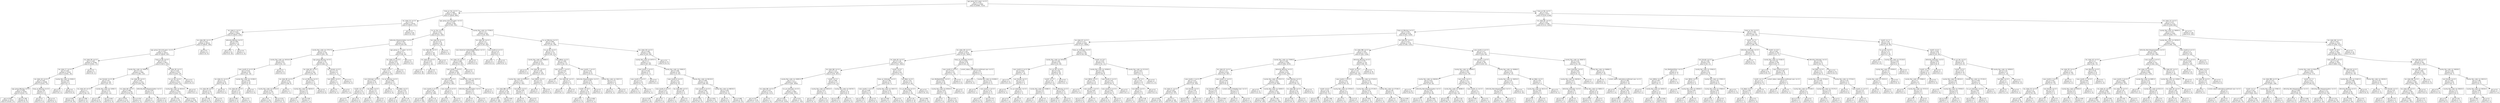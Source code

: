 digraph Tree {
node [shape=box, fontname="helvetica"] ;
edge [fontname="helvetica"] ;
0 [label="age_group_65+ years <= 0.5\ngini = 0.376\nsamples = 27999\nvalue = [20985, 7014]"] ;
1 [label="hosp_yn_Yes <= 0.5\ngini = 0.086\nsamples = 19292\nvalue = [18426, 866]"] ;
0 -> 1 [labeldistance=2.5, labelangle=45, headlabel="True"] ;
2 [label="res_state_CA <= 0.5\ngini = 0.03\nsamples = 18310\nvalue = [18035, 275]"] ;
1 -> 2 ;
3 [label="res_state_IL <= 0.5\ngini = 0.024\nsamples = 18261\nvalue = [18035, 226]"] ;
2 -> 3 ;
4 [label="res_state_MO <= 0.5\ngini = 0.021\nsamples = 18230\nvalue = [18034, 196]"] ;
3 -> 4 ;
5 [label="age_group_50 to 64 years <= 0.5\ngini = 0.02\nsamples = 18221\nvalue = [18034, 187]"] ;
4 -> 5 ;
6 [label="res_state_PR <= 0.5\ngini = 0.005\nsamples = 14398\nvalue = [14361, 37]"] ;
5 -> 6 ;
7 [label="res_state_CT <= 0.5\ngini = 0.005\nsamples = 14397\nvalue = [14361, 36]"] ;
6 -> 7 ;
8 [label="res_state_GA <= 0.5\ngini = 0.005\nsamples = 14388\nvalue = [14355, 33]"] ;
7 -> 8 ;
9 [label="age_group_Missing <= 0.5\ngini = 0.004\nsamples = 14383\nvalue = [14352, 31]"] ;
8 -> 9 ;
10 [label="gini = 0.004\nsamples = 14347\nvalue = [14320, 27]"] ;
9 -> 10 ;
11 [label="gini = 0.198\nsamples = 36\nvalue = [32, 4]"] ;
9 -> 11 ;
12 [label="hosp_yn_Missing <= 0.5\ngini = 0.48\nsamples = 5\nvalue = [3, 2]"] ;
8 -> 12 ;
13 [label="gini = 0.0\nsamples = 3\nvalue = [3, 0]"] ;
12 -> 13 ;
14 [label="gini = 0.0\nsamples = 2\nvalue = [0, 2]"] ;
12 -> 14 ;
15 [label="county_fips_code <= 4500.0\ngini = 0.444\nsamples = 9\nvalue = [6, 3]"] ;
7 -> 15 ;
16 [label="gini = 0.0\nsamples = 3\nvalue = [0, 3]"] ;
15 -> 16 ;
17 [label="gini = 0.0\nsamples = 6\nvalue = [6, 0]"] ;
15 -> 17 ;
18 [label="gini = 0.0\nsamples = 1\nvalue = [0, 1]"] ;
6 -> 18 ;
19 [label="hosp_yn_No <= 0.5\ngini = 0.075\nsamples = 3823\nvalue = [3673, 150]"] ;
5 -> 19 ;
20 [label="county_fips_code <= 14097.0\ngini = 0.143\nsamples = 1496\nvalue = [1380, 116]"] ;
19 -> 20 ;
21 [label="sex_Female <= 0.5\ngini = 0.44\nsamples = 144\nvalue = [97, 47]"] ;
20 -> 21 ;
22 [label="res_state_AZ <= 0.5\ngini = 0.5\nsamples = 71\nvalue = [36, 35]"] ;
21 -> 22 ;
23 [label="gini = 0.491\nsamples = 60\nvalue = [34, 26]"] ;
22 -> 23 ;
24 [label="gini = 0.298\nsamples = 11\nvalue = [2, 9]"] ;
22 -> 24 ;
25 [label="county_fips_code <= 12092.5\ngini = 0.275\nsamples = 73\nvalue = [61, 12]"] ;
21 -> 25 ;
26 [label="gini = 0.21\nsamples = 67\nvalue = [59, 8]"] ;
25 -> 26 ;
27 [label="gini = 0.444\nsamples = 6\nvalue = [2, 4]"] ;
25 -> 27 ;
28 [label="res_state_MI <= 0.5\ngini = 0.097\nsamples = 1352\nvalue = [1283, 69]"] ;
20 -> 28 ;
29 [label="res_state_NV <= 0.5\ngini = 0.086\nsamples = 1339\nvalue = [1279, 60]"] ;
28 -> 29 ;
30 [label="gini = 0.079\nsamples = 1333\nvalue = [1278, 55]"] ;
29 -> 30 ;
31 [label="gini = 0.278\nsamples = 6\nvalue = [1, 5]"] ;
29 -> 31 ;
32 [label="ethnicity_Non-Hispanic/Latino <= 0.5\ngini = 0.426\nsamples = 13\nvalue = [4, 9]"] ;
28 -> 32 ;
33 [label="gini = 0.0\nsamples = 1\nvalue = [1, 0]"] ;
32 -> 33 ;
34 [label="gini = 0.375\nsamples = 12\nvalue = [3, 9]"] ;
32 -> 34 ;
35 [label="res_state_PR <= 0.5\ngini = 0.029\nsamples = 2327\nvalue = [2293, 34]"] ;
19 -> 35 ;
36 [label="icu_yn_Yes <= 0.5\ngini = 0.027\nsamples = 2325\nvalue = [2293, 32]"] ;
35 -> 36 ;
37 [label="county_fips_code <= 4014.0\ngini = 0.026\nsamples = 2324\nvalue = [2293, 31]"] ;
36 -> 37 ;
38 [label="gini = 0.101\nsamples = 224\nvalue = [212, 12]"] ;
37 -> 38 ;
39 [label="gini = 0.018\nsamples = 2100\nvalue = [2081, 19]"] ;
37 -> 39 ;
40 [label="gini = 0.0\nsamples = 1\nvalue = [0, 1]"] ;
36 -> 40 ;
41 [label="gini = 0.0\nsamples = 2\nvalue = [0, 2]"] ;
35 -> 41 ;
42 [label="gini = 0.0\nsamples = 9\nvalue = [0, 9]"] ;
4 -> 42 ;
43 [label="ethnicity_Missing <= 0.5\ngini = 0.062\nsamples = 31\nvalue = [1, 30]"] ;
3 -> 43 ;
44 [label="gini = 0.0\nsamples = 30\nvalue = [0, 30]"] ;
43 -> 44 ;
45 [label="gini = 0.0\nsamples = 1\nvalue = [1, 0]"] ;
43 -> 45 ;
46 [label="gini = 0.0\nsamples = 49\nvalue = [0, 49]"] ;
2 -> 46 ;
47 [label="age_group_50 to 64 years <= 0.5\ngini = 0.479\nsamples = 982\nvalue = [391, 591]"] ;
1 -> 47 ;
48 [label="icu_yn_Yes <= 0.5\ngini = 0.421\nsamples = 332\nvalue = [232, 100]"] ;
47 -> 48 ;
49 [label="ethnicity_Hispanic/Latino <= 0.5\ngini = 0.341\nsamples = 293\nvalue = [229, 64]"] ;
48 -> 49 ;
50 [label="county_fips_code <= 17517.0\ngini = 0.253\nsamples = 236\nvalue = [201, 35]"] ;
49 -> 50 ;
51 [label="county_fips_code <= 16516.0\ngini = 0.455\nsamples = 63\nvalue = [41, 22]"] ;
50 -> 51 ;
52 [label="case_month_8 <= 0.5\ngini = 0.424\nsamples = 59\nvalue = [41, 18]"] ;
51 -> 52 ;
53 [label="res_state_AL <= 0.5\ngini = 0.32\nsamples = 45\nvalue = [36, 9]"] ;
52 -> 53 ;
54 [label="res_state_PR <= 0.5\ngini = 0.273\nsamples = 43\nvalue = [36, 7]"] ;
53 -> 54 ;
55 [label="gini = 0.245\nsamples = 42\nvalue = [36, 6]"] ;
54 -> 55 ;
56 [label="gini = 0.0\nsamples = 1\nvalue = [0, 1]"] ;
54 -> 56 ;
57 [label="gini = 0.0\nsamples = 2\nvalue = [0, 2]"] ;
53 -> 57 ;
58 [label="county_fips_code <= 12108.0\ngini = 0.459\nsamples = 14\nvalue = [5, 9]"] ;
52 -> 58 ;
59 [label="res_state_KS <= 0.5\ngini = 0.375\nsamples = 12\nvalue = [3, 9]"] ;
58 -> 59 ;
60 [label="gini = 0.298\nsamples = 11\nvalue = [2, 9]"] ;
59 -> 60 ;
61 [label="gini = 0.0\nsamples = 1\nvalue = [1, 0]"] ;
59 -> 61 ;
62 [label="gini = 0.0\nsamples = 2\nvalue = [2, 0]"] ;
58 -> 62 ;
63 [label="gini = 0.0\nsamples = 4\nvalue = [0, 4]"] ;
51 -> 63 ;
64 [label="age_group_Missing <= 0.5\ngini = 0.139\nsamples = 173\nvalue = [160, 13]"] ;
50 -> 64 ;
65 [label="res_state_NY <= 0.5\ngini = 0.111\nsamples = 169\nvalue = [159, 10]"] ;
64 -> 65 ;
66 [label="res_state_MI <= 0.5\ngini = 0.051\nsamples = 152\nvalue = [148, 4]"] ;
65 -> 66 ;
67 [label="county_fips_code <= 47152.0\ngini = 0.039\nsamples = 150\nvalue = [147, 3]"] ;
66 -> 67 ;
68 [label="gini = 0.0\nsamples = 126\nvalue = [126, 0]"] ;
67 -> 68 ;
69 [label="gini = 0.219\nsamples = 24\nvalue = [21, 3]"] ;
67 -> 69 ;
70 [label="gini = 0.5\nsamples = 2\nvalue = [1, 1]"] ;
66 -> 70 ;
71 [label="icu_yn_Missing <= 0.5\ngini = 0.457\nsamples = 17\nvalue = [11, 6]"] ;
65 -> 71 ;
72 [label="county_fips_code <= 36034.0\ngini = 0.375\nsamples = 8\nvalue = [2, 6]"] ;
71 -> 72 ;
73 [label="gini = 0.0\nsamples = 1\nvalue = [1, 0]"] ;
72 -> 73 ;
74 [label="gini = 0.245\nsamples = 7\nvalue = [1, 6]"] ;
72 -> 74 ;
75 [label="gini = 0.0\nsamples = 9\nvalue = [9, 0]"] ;
71 -> 75 ;
76 [label="sex_Female <= 0.5\ngini = 0.375\nsamples = 4\nvalue = [1, 3]"] ;
64 -> 76 ;
77 [label="race_White <= 0.5\ngini = 0.5\nsamples = 2\nvalue = [1, 1]"] ;
76 -> 77 ;
78 [label="gini = 0.0\nsamples = 1\nvalue = [0, 1]"] ;
77 -> 78 ;
79 [label="gini = 0.0\nsamples = 1\nvalue = [1, 0]"] ;
77 -> 79 ;
80 [label="gini = 0.0\nsamples = 2\nvalue = [0, 2]"] ;
76 -> 80 ;
81 [label="age_group_0 - 17 years <= 0.5\ngini = 0.5\nsamples = 57\nvalue = [28, 29]"] ;
49 -> 81 ;
82 [label="res_state_CA <= 0.5\ngini = 0.493\nsamples = 52\nvalue = [23, 29]"] ;
81 -> 82 ;
83 [label="month <= 6.5\ngini = 0.5\nsamples = 47\nvalue = [23, 24]"] ;
82 -> 83 ;
84 [label="race_Unknown <= 0.5\ngini = 0.455\nsamples = 20\nvalue = [13, 7]"] ;
83 -> 84 ;
85 [label="month <= 3.5\ngini = 0.32\nsamples = 15\nvalue = [12, 3]"] ;
84 -> 85 ;
86 [label="gini = 0.5\nsamples = 6\nvalue = [3, 3]"] ;
85 -> 86 ;
87 [label="gini = 0.0\nsamples = 9\nvalue = [9, 0]"] ;
85 -> 87 ;
88 [label="sex_Male <= 0.5\ngini = 0.32\nsamples = 5\nvalue = [1, 4]"] ;
84 -> 88 ;
89 [label="gini = 0.5\nsamples = 2\nvalue = [1, 1]"] ;
88 -> 89 ;
90 [label="gini = 0.0\nsamples = 3\nvalue = [0, 3]"] ;
88 -> 90 ;
91 [label="icu_yn_Missing <= 0.5\ngini = 0.466\nsamples = 27\nvalue = [10, 17]"] ;
83 -> 91 ;
92 [label="gini = 0.0\nsamples = 2\nvalue = [2, 0]"] ;
91 -> 92 ;
93 [label="sex_Male <= 0.5\ngini = 0.435\nsamples = 25\nvalue = [8, 17]"] ;
91 -> 93 ;
94 [label="gini = 0.5\nsamples = 12\nvalue = [6, 6]"] ;
93 -> 94 ;
95 [label="gini = 0.26\nsamples = 13\nvalue = [2, 11]"] ;
93 -> 95 ;
96 [label="gini = 0.0\nsamples = 5\nvalue = [0, 5]"] ;
82 -> 96 ;
97 [label="gini = 0.0\nsamples = 5\nvalue = [5, 0]"] ;
81 -> 97 ;
98 [label="res_state_IN <= 0.5\ngini = 0.142\nsamples = 39\nvalue = [3, 36]"] ;
48 -> 98 ;
99 [label="res_state_ME <= 0.5\ngini = 0.1\nsamples = 38\nvalue = [2, 36]"] ;
98 -> 99 ;
100 [label="res_state_KS <= 0.5\ngini = 0.053\nsamples = 37\nvalue = [1, 36]"] ;
99 -> 100 ;
101 [label="gini = 0.0\nsamples = 36\nvalue = [0, 36]"] ;
100 -> 101 ;
102 [label="gini = 0.0\nsamples = 1\nvalue = [1, 0]"] ;
100 -> 102 ;
103 [label="gini = 0.0\nsamples = 1\nvalue = [1, 0]"] ;
99 -> 103 ;
104 [label="gini = 0.0\nsamples = 1\nvalue = [1, 0]"] ;
98 -> 104 ;
105 [label="county_fips_code <= 17540.0\ngini = 0.37\nsamples = 650\nvalue = [159, 491]"] ;
47 -> 105 ;
106 [label="res_state_AR <= 0.5\ngini = 0.12\nsamples = 312\nvalue = [20, 292]"] ;
105 -> 106 ;
107 [label="race_American Indian/Alaska Native <= 0.5\ngini = 0.099\nsamples = 307\nvalue = [16, 291]"] ;
106 -> 107 ;
108 [label="res_state_CO <= 0.5\ngini = 0.088\nsamples = 305\nvalue = [14, 291]"] ;
107 -> 108 ;
109 [label="case_month_3 <= 0.5\ngini = 0.082\nsamples = 304\nvalue = [13, 291]"] ;
108 -> 109 ;
110 [label="res_state_ID <= 0.5\ngini = 0.065\nsamples = 295\nvalue = [10, 285]"] ;
109 -> 110 ;
111 [label="case_month_6 <= 0.5\ngini = 0.06\nsamples = 293\nvalue = [9, 284]"] ;
110 -> 111 ;
112 [label="gini = 0.048\nsamples = 283\nvalue = [7, 276]"] ;
111 -> 112 ;
113 [label="gini = 0.32\nsamples = 10\nvalue = [2, 8]"] ;
111 -> 113 ;
114 [label="case_month_9 <= 0.5\ngini = 0.5\nsamples = 2\nvalue = [1, 1]"] ;
110 -> 114 ;
115 [label="gini = 0.0\nsamples = 1\nvalue = [0, 1]"] ;
114 -> 115 ;
116 [label="gini = 0.0\nsamples = 1\nvalue = [1, 0]"] ;
114 -> 116 ;
117 [label="county_fips_code <= 14571.0\ngini = 0.444\nsamples = 9\nvalue = [3, 6]"] ;
109 -> 117 ;
118 [label="ethnicity_Hispanic/Latino <= 0.5\ngini = 0.375\nsamples = 4\nvalue = [3, 1]"] ;
117 -> 118 ;
119 [label="gini = 0.0\nsamples = 3\nvalue = [3, 0]"] ;
118 -> 119 ;
120 [label="gini = 0.0\nsamples = 1\nvalue = [0, 1]"] ;
118 -> 120 ;
121 [label="gini = 0.0\nsamples = 5\nvalue = [0, 5]"] ;
117 -> 121 ;
122 [label="gini = 0.0\nsamples = 1\nvalue = [1, 0]"] ;
108 -> 122 ;
123 [label="gini = 0.0\nsamples = 2\nvalue = [2, 0]"] ;
107 -> 123 ;
124 [label="case_month_8 <= 0.5\ngini = 0.32\nsamples = 5\nvalue = [4, 1]"] ;
106 -> 124 ;
125 [label="gini = 0.0\nsamples = 4\nvalue = [4, 0]"] ;
124 -> 125 ;
126 [label="gini = 0.0\nsamples = 1\nvalue = [0, 1]"] ;
124 -> 126 ;
127 [label="icu_yn_Missing <= 0.5\ngini = 0.484\nsamples = 338\nvalue = [139, 199]"] ;
105 -> 127 ;
128 [label="icu_yn_No <= 0.5\ngini = 0.373\nsamples = 153\nvalue = [38, 115]"] ;
127 -> 128 ;
129 [label="county_fips_code <= 20660.0\ngini = 0.253\nsamples = 121\nvalue = [18, 103]"] ;
128 -> 129 ;
130 [label="gini = 0.0\nsamples = 5\nvalue = [5, 0]"] ;
129 -> 130 ;
131 [label="res_state_NC <= 0.5\ngini = 0.199\nsamples = 116\nvalue = [13, 103]"] ;
129 -> 131 ;
132 [label="county_fips_code <= 47024.0\ngini = 0.163\nsamples = 112\nvalue = [10, 102]"] ;
131 -> 132 ;
133 [label="res_state_MN <= 0.5\ngini = 0.136\nsamples = 109\nvalue = [8, 101]"] ;
132 -> 133 ;
134 [label="gini = 0.107\nsamples = 106\nvalue = [6, 100]"] ;
133 -> 134 ;
135 [label="gini = 0.444\nsamples = 3\nvalue = [2, 1]"] ;
133 -> 135 ;
136 [label="race_Black <= 0.5\ngini = 0.444\nsamples = 3\nvalue = [2, 1]"] ;
132 -> 136 ;
137 [label="gini = 0.0\nsamples = 2\nvalue = [2, 0]"] ;
136 -> 137 ;
138 [label="gini = 0.0\nsamples = 1\nvalue = [0, 1]"] ;
136 -> 138 ;
139 [label="race_White <= 0.5\ngini = 0.375\nsamples = 4\nvalue = [3, 1]"] ;
131 -> 139 ;
140 [label="gini = 0.0\nsamples = 1\nvalue = [0, 1]"] ;
139 -> 140 ;
141 [label="gini = 0.0\nsamples = 3\nvalue = [3, 0]"] ;
139 -> 141 ;
142 [label="race_White <= 0.5\ngini = 0.469\nsamples = 32\nvalue = [20, 12]"] ;
128 -> 142 ;
143 [label="case_month_1 <= 0.5\ngini = 0.245\nsamples = 7\nvalue = [1, 6]"] ;
142 -> 143 ;
144 [label="gini = 0.0\nsamples = 5\nvalue = [0, 5]"] ;
143 -> 144 ;
145 [label="res_state_NC <= 0.5\ngini = 0.5\nsamples = 2\nvalue = [1, 1]"] ;
143 -> 145 ;
146 [label="gini = 0.0\nsamples = 1\nvalue = [0, 1]"] ;
145 -> 146 ;
147 [label="gini = 0.0\nsamples = 1\nvalue = [1, 0]"] ;
145 -> 147 ;
148 [label="case_month_7 <= 0.5\ngini = 0.365\nsamples = 25\nvalue = [19, 6]"] ;
142 -> 148 ;
149 [label="ethnicity_Hispanic/Latino <= 0.5\ngini = 0.245\nsamples = 21\nvalue = [18, 3]"] ;
148 -> 149 ;
150 [label="month <= 10.5\ngini = 0.18\nsamples = 20\nvalue = [18, 2]"] ;
149 -> 150 ;
151 [label="gini = 0.0\nsamples = 13\nvalue = [13, 0]"] ;
150 -> 151 ;
152 [label="gini = 0.408\nsamples = 7\nvalue = [5, 2]"] ;
150 -> 152 ;
153 [label="gini = 0.0\nsamples = 1\nvalue = [0, 1]"] ;
149 -> 153 ;
154 [label="county_fips_code <= 32017.0\ngini = 0.375\nsamples = 4\nvalue = [1, 3]"] ;
148 -> 154 ;
155 [label="gini = 0.0\nsamples = 3\nvalue = [0, 3]"] ;
154 -> 155 ;
156 [label="gini = 0.0\nsamples = 1\nvalue = [1, 0]"] ;
154 -> 156 ;
157 [label="res_state_OH <= 0.5\ngini = 0.496\nsamples = 185\nvalue = [101, 84]"] ;
127 -> 157 ;
158 [label="county_fips_code <= 24757.5\ngini = 0.5\nsamples = 171\nvalue = [87, 84]"] ;
157 -> 158 ;
159 [label="case_month_3 <= 0.5\ngini = 0.208\nsamples = 17\nvalue = [15, 2]"] ;
158 -> 159 ;
160 [label="case_month_4 <= 0.5\ngini = 0.117\nsamples = 16\nvalue = [15, 1]"] ;
159 -> 160 ;
161 [label="gini = 0.0\nsamples = 15\nvalue = [15, 0]"] ;
160 -> 161 ;
162 [label="gini = 0.0\nsamples = 1\nvalue = [0, 1]"] ;
160 -> 162 ;
163 [label="gini = 0.0\nsamples = 1\nvalue = [0, 1]"] ;
159 -> 163 ;
164 [label="county_fips_code <= 33002.0\ngini = 0.498\nsamples = 154\nvalue = [72, 82]"] ;
158 -> 164 ;
165 [label="case_month_8 <= 0.5\ngini = 0.337\nsamples = 28\nvalue = [6, 22]"] ;
164 -> 165 ;
166 [label="case_month_9 <= 0.5\ngini = 0.227\nsamples = 23\nvalue = [3, 20]"] ;
165 -> 166 ;
167 [label="gini = 0.165\nsamples = 22\nvalue = [2, 20]"] ;
166 -> 167 ;
168 [label="gini = 0.0\nsamples = 1\nvalue = [1, 0]"] ;
166 -> 168 ;
169 [label="res_state_MO <= 0.5\ngini = 0.48\nsamples = 5\nvalue = [3, 2]"] ;
165 -> 169 ;
170 [label="gini = 0.0\nsamples = 3\nvalue = [3, 0]"] ;
169 -> 170 ;
171 [label="gini = 0.0\nsamples = 2\nvalue = [0, 2]"] ;
169 -> 171 ;
172 [label="county_fips_code <= 46124.0\ngini = 0.499\nsamples = 126\nvalue = [66, 60]"] ;
164 -> 172 ;
173 [label="case_month_4 <= 0.5\ngini = 0.465\nsamples = 79\nvalue = [50, 29]"] ;
172 -> 173 ;
174 [label="gini = 0.401\nsamples = 54\nvalue = [39, 15]"] ;
173 -> 174 ;
175 [label="gini = 0.493\nsamples = 25\nvalue = [11, 14]"] ;
173 -> 175 ;
176 [label="county_fips_code <= 48034.0\ngini = 0.449\nsamples = 47\nvalue = [16, 31]"] ;
172 -> 176 ;
177 [label="gini = 0.0\nsamples = 9\nvalue = [0, 9]"] ;
176 -> 177 ;
178 [label="gini = 0.488\nsamples = 38\nvalue = [16, 22]"] ;
176 -> 178 ;
179 [label="gini = 0.0\nsamples = 14\nvalue = [14, 0]"] ;
157 -> 179 ;
180 [label="hosp_yn_No <= 0.5\ngini = 0.415\nsamples = 8707\nvalue = [2559, 6148]"] ;
0 -> 180 [labeldistance=2.5, labelangle=-45, headlabel="False"] ;
181 [label="res_state_NC <= 0.5\ngini = 0.291\nsamples = 6396\nvalue = [1131, 5265]"] ;
180 -> 181 ;
182 [label="hosp_yn_Missing <= 0.5\ngini = 0.256\nsamples = 6124\nvalue = [925, 5199]"] ;
181 -> 182 ;
183 [label="res_state_KY <= 0.5\ngini = 0.157\nsamples = 4385\nvalue = [377, 4008]"] ;
182 -> 183 ;
184 [label="res_state_OR <= 0.5\ngini = 0.144\nsamples = 4279\nvalue = [335, 3944]"] ;
183 -> 184 ;
185 [label="res_state_KS <= 0.5\ngini = 0.136\nsamples = 4233\nvalue = [311, 3922]"] ;
184 -> 185 ;
186 [label="res_state_MD <= 0.5\ngini = 0.125\nsamples = 4149\nvalue = [278, 3871]"] ;
185 -> 186 ;
187 [label="county_fips_code <= 10005.0\ngini = 0.12\nsamples = 4122\nvalue = [264, 3858]"] ;
186 -> 187 ;
188 [label="res_state_ME <= 0.5\ngini = 0.031\nsamples = 1135\nvalue = [18, 1117]"] ;
187 -> 188 ;
189 [label="gini = 0.03\nsamples = 1134\nvalue = [17, 1117]"] ;
188 -> 189 ;
190 [label="gini = 0.0\nsamples = 1\nvalue = [1, 0]"] ;
188 -> 190 ;
191 [label="icu_yn_Unknown <= 0.5\ngini = 0.151\nsamples = 2987\nvalue = [246, 2741]"] ;
187 -> 191 ;
192 [label="gini = 0.185\nsamples = 2274\nvalue = [235, 2039]"] ;
191 -> 192 ;
193 [label="gini = 0.03\nsamples = 713\nvalue = [11, 702]"] ;
191 -> 193 ;
194 [label="month <= 5.5\ngini = 0.499\nsamples = 27\nvalue = [14, 13]"] ;
186 -> 194 ;
195 [label="county_fips_code <= 24032.0\ngini = 0.457\nsamples = 17\nvalue = [6, 11]"] ;
194 -> 195 ;
196 [label="gini = 0.49\nsamples = 7\nvalue = [4, 3]"] ;
195 -> 196 ;
197 [label="gini = 0.32\nsamples = 10\nvalue = [2, 8]"] ;
195 -> 197 ;
198 [label="county_fips_code <= 24276.5\ngini = 0.32\nsamples = 10\nvalue = [8, 2]"] ;
194 -> 198 ;
199 [label="gini = 0.444\nsamples = 6\nvalue = [4, 2]"] ;
198 -> 199 ;
200 [label="gini = 0.0\nsamples = 4\nvalue = [4, 0]"] ;
198 -> 200 ;
201 [label="month <= 8.5\ngini = 0.477\nsamples = 84\nvalue = [33, 51]"] ;
185 -> 201 ;
202 [label="hosp_yn_Unknown <= 0.5\ngini = 0.384\nsamples = 27\nvalue = [20, 7]"] ;
201 -> 202 ;
203 [label="case_month_7 <= 0.5\ngini = 0.496\nsamples = 11\nvalue = [6, 5]"] ;
202 -> 203 ;
204 [label="gini = 0.444\nsamples = 9\nvalue = [6, 3]"] ;
203 -> 204 ;
205 [label="gini = 0.0\nsamples = 2\nvalue = [0, 2]"] ;
203 -> 205 ;
206 [label="county_fips_code <= 10017.0\ngini = 0.219\nsamples = 16\nvalue = [14, 2]"] ;
202 -> 206 ;
207 [label="gini = 0.444\nsamples = 6\nvalue = [4, 2]"] ;
206 -> 207 ;
208 [label="gini = 0.0\nsamples = 10\nvalue = [10, 0]"] ;
206 -> 208 ;
209 [label="sex_Male <= 0.5\ngini = 0.352\nsamples = 57\nvalue = [13, 44]"] ;
201 -> 209 ;
210 [label="icu_yn_Missing <= 0.5\ngini = 0.482\nsamples = 32\nvalue = [13, 19]"] ;
209 -> 210 ;
211 [label="gini = 0.18\nsamples = 10\nvalue = [1, 9]"] ;
210 -> 211 ;
212 [label="gini = 0.496\nsamples = 22\nvalue = [12, 10]"] ;
210 -> 212 ;
213 [label="gini = 0.0\nsamples = 25\nvalue = [0, 25]"] ;
209 -> 213 ;
214 [label="hosp_yn_Unknown <= 0.5\ngini = 0.499\nsamples = 46\nvalue = [24, 22]"] ;
184 -> 214 ;
215 [label="case_month_6 <= 0.5\ngini = 0.471\nsamples = 29\nvalue = [11, 18]"] ;
214 -> 215 ;
216 [label="race_Multiple/Other <= 0.5\ngini = 0.426\nsamples = 26\nvalue = [8, 18]"] ;
215 -> 216 ;
217 [label="county_fips_code <= 20502.0\ngini = 0.403\nsamples = 25\nvalue = [7, 18]"] ;
216 -> 217 ;
218 [label="gini = 0.0\nsamples = 1\nvalue = [1, 0]"] ;
217 -> 218 ;
219 [label="gini = 0.375\nsamples = 24\nvalue = [6, 18]"] ;
217 -> 219 ;
220 [label="gini = 0.0\nsamples = 1\nvalue = [1, 0]"] ;
216 -> 220 ;
221 [label="gini = 0.0\nsamples = 3\nvalue = [3, 0]"] ;
215 -> 221 ;
222 [label="current_status_Laboratory-confirmed case <= 0.5\ngini = 0.36\nsamples = 17\nvalue = [13, 4]"] ;
214 -> 222 ;
223 [label="gini = 0.0\nsamples = 2\nvalue = [0, 2]"] ;
222 -> 223 ;
224 [label="county_fips_code <= 41008.0\ngini = 0.231\nsamples = 15\nvalue = [13, 2]"] ;
222 -> 224 ;
225 [label="gini = 0.0\nsamples = 1\nvalue = [0, 1]"] ;
224 -> 225 ;
226 [label="case_month_1 <= 0.5\ngini = 0.133\nsamples = 14\nvalue = [13, 1]"] ;
224 -> 226 ;
227 [label="gini = 0.0\nsamples = 10\nvalue = [10, 0]"] ;
226 -> 227 ;
228 [label="gini = 0.375\nsamples = 4\nvalue = [3, 1]"] ;
226 -> 228 ;
229 [label="hosp_yn_Unknown <= 0.5\ngini = 0.478\nsamples = 106\nvalue = [42, 64]"] ;
183 -> 229 ;
230 [label="county_fips_code <= 10510.0\ngini = 0.282\nsamples = 59\nvalue = [10, 49]"] ;
229 -> 230 ;
231 [label="case_month_8 <= 0.5\ngini = 0.062\nsamples = 31\nvalue = [1, 30]"] ;
230 -> 231 ;
232 [label="gini = 0.0\nsamples = 27\nvalue = [0, 27]"] ;
231 -> 232 ;
233 [label="sex_Female <= 0.5\ngini = 0.375\nsamples = 4\nvalue = [1, 3]"] ;
231 -> 233 ;
234 [label="gini = 0.0\nsamples = 2\nvalue = [0, 2]"] ;
233 -> 234 ;
235 [label="icu_yn_Unknown <= 0.5\ngini = 0.5\nsamples = 2\nvalue = [1, 1]"] ;
233 -> 235 ;
236 [label="gini = 0.0\nsamples = 1\nvalue = [1, 0]"] ;
235 -> 236 ;
237 [label="gini = 0.0\nsamples = 1\nvalue = [0, 1]"] ;
235 -> 237 ;
238 [label="icu_yn_Yes <= 0.5\ngini = 0.436\nsamples = 28\nvalue = [9, 19]"] ;
230 -> 238 ;
239 [label="month <= 2.5\ngini = 0.49\nsamples = 21\nvalue = [9, 12]"] ;
238 -> 239 ;
240 [label="county_fips_code <= 21080.0\ngini = 0.375\nsamples = 4\nvalue = [3, 1]"] ;
239 -> 240 ;
241 [label="gini = 0.0\nsamples = 1\nvalue = [0, 1]"] ;
240 -> 241 ;
242 [label="gini = 0.0\nsamples = 3\nvalue = [3, 0]"] ;
240 -> 242 ;
243 [label="icu_yn_Missing <= 0.5\ngini = 0.457\nsamples = 17\nvalue = [6, 11]"] ;
239 -> 243 ;
244 [label="gini = 0.497\nsamples = 13\nvalue = [6, 7]"] ;
243 -> 244 ;
245 [label="gini = 0.0\nsamples = 4\nvalue = [0, 4]"] ;
243 -> 245 ;
246 [label="gini = 0.0\nsamples = 7\nvalue = [0, 7]"] ;
238 -> 246 ;
247 [label="month <= 10.5\ngini = 0.435\nsamples = 47\nvalue = [32, 15]"] ;
229 -> 247 ;
248 [label="county_fips_code <= 10509.0\ngini = 0.346\nsamples = 36\nvalue = [28, 8]"] ;
247 -> 248 ;
249 [label="race_White <= 0.5\ngini = 0.49\nsamples = 14\nvalue = [8, 6]"] ;
248 -> 249 ;
250 [label="gini = 0.0\nsamples = 5\nvalue = [5, 0]"] ;
249 -> 250 ;
251 [label="case_month_7 <= 0.5\ngini = 0.444\nsamples = 9\nvalue = [3, 6]"] ;
249 -> 251 ;
252 [label="gini = 0.375\nsamples = 8\nvalue = [2, 6]"] ;
251 -> 252 ;
253 [label="gini = 0.0\nsamples = 1\nvalue = [1, 0]"] ;
251 -> 253 ;
254 [label="case_month_4 <= 0.5\ngini = 0.165\nsamples = 22\nvalue = [20, 2]"] ;
248 -> 254 ;
255 [label="case_month_9 <= 0.5\ngini = 0.091\nsamples = 21\nvalue = [20, 1]"] ;
254 -> 255 ;
256 [label="gini = 0.0\nsamples = 19\nvalue = [19, 0]"] ;
255 -> 256 ;
257 [label="gini = 0.5\nsamples = 2\nvalue = [1, 1]"] ;
255 -> 257 ;
258 [label="gini = 0.0\nsamples = 1\nvalue = [0, 1]"] ;
254 -> 258 ;
259 [label="county_fips_code <= 21114.0\ngini = 0.463\nsamples = 11\nvalue = [4, 7]"] ;
247 -> 259 ;
260 [label="month <= 11.5\ngini = 0.42\nsamples = 10\nvalue = [3, 7]"] ;
259 -> 260 ;
261 [label="race_White <= 0.5\ngini = 0.5\nsamples = 6\nvalue = [3, 3]"] ;
260 -> 261 ;
262 [label="gini = 0.0\nsamples = 1\nvalue = [1, 0]"] ;
261 -> 262 ;
263 [label="gini = 0.48\nsamples = 5\nvalue = [2, 3]"] ;
261 -> 263 ;
264 [label="gini = 0.0\nsamples = 4\nvalue = [0, 4]"] ;
260 -> 264 ;
265 [label="gini = 0.0\nsamples = 1\nvalue = [1, 0]"] ;
259 -> 265 ;
266 [label="res_state_NY <= 0.5\ngini = 0.432\nsamples = 1739\nvalue = [548, 1191]"] ;
182 -> 266 ;
267 [label="res_state_MN <= 0.5\ngini = 0.338\nsamples = 1414\nvalue = [305, 1109]"] ;
266 -> 267 ;
268 [label="county_fips_code <= 17649.0\ngini = 0.269\nsamples = 1285\nvalue = [206, 1079]"] ;
267 -> 268 ;
269 [label="res_state_KY <= 0.5\ngini = 0.127\nsamples = 630\nvalue = [43, 587]"] ;
268 -> 269 ;
270 [label="case_month_3 <= 0.5\ngini = 0.107\nsamples = 618\nvalue = [35, 583]"] ;
269 -> 270 ;
271 [label="res_state_FL <= 0.5\ngini = 0.097\nsamples = 608\nvalue = [31, 577]"] ;
270 -> 271 ;
272 [label="gini = 0.053\nsamples = 439\nvalue = [12, 427]"] ;
271 -> 272 ;
273 [label="gini = 0.2\nsamples = 169\nvalue = [19, 150]"] ;
271 -> 273 ;
274 [label="sex_Female <= 0.5\ngini = 0.48\nsamples = 10\nvalue = [4, 6]"] ;
270 -> 274 ;
275 [label="gini = 0.278\nsamples = 6\nvalue = [1, 5]"] ;
274 -> 275 ;
276 [label="gini = 0.375\nsamples = 4\nvalue = [3, 1]"] ;
274 -> 276 ;
277 [label="case_month_11 <= 0.5\ngini = 0.444\nsamples = 12\nvalue = [8, 4]"] ;
269 -> 277 ;
278 [label="sex_Female <= 0.5\ngini = 0.219\nsamples = 8\nvalue = [7, 1]"] ;
277 -> 278 ;
279 [label="gini = 0.0\nsamples = 5\nvalue = [5, 0]"] ;
278 -> 279 ;
280 [label="gini = 0.444\nsamples = 3\nvalue = [2, 1]"] ;
278 -> 280 ;
281 [label="current_status_Probable Case <= 0.5\ngini = 0.375\nsamples = 4\nvalue = [1, 3]"] ;
277 -> 281 ;
282 [label="gini = 0.0\nsamples = 3\nvalue = [0, 3]"] ;
281 -> 282 ;
283 [label="gini = 0.0\nsamples = 1\nvalue = [1, 0]"] ;
281 -> 283 ;
284 [label="ethnicity_Missing <= 0.5\ngini = 0.374\nsamples = 655\nvalue = [163, 492]"] ;
268 -> 284 ;
285 [label="county_fips_code <= 23517.0\ngini = 0.326\nsamples = 604\nvalue = [124, 480]"] ;
284 -> 285 ;
286 [label="gini = 0.0\nsamples = 12\nvalue = [12, 0]"] ;
285 -> 286 ;
287 [label="county_fips_code <= 32004.0\ngini = 0.307\nsamples = 592\nvalue = [112, 480]"] ;
285 -> 287 ;
288 [label="gini = 0.086\nsamples = 199\nvalue = [9, 190]"] ;
287 -> 288 ;
289 [label="gini = 0.387\nsamples = 393\nvalue = [103, 290]"] ;
287 -> 289 ;
290 [label="race_Missing <= 0.5\ngini = 0.36\nsamples = 51\nvalue = [39, 12]"] ;
284 -> 290 ;
291 [label="res_state_ND <= 0.5\ngini = 0.231\nsamples = 45\nvalue = [39, 6]"] ;
290 -> 291 ;
292 [label="gini = 0.169\nsamples = 43\nvalue = [39, 4]"] ;
291 -> 292 ;
293 [label="gini = 0.0\nsamples = 2\nvalue = [0, 2]"] ;
291 -> 293 ;
294 [label="gini = 0.0\nsamples = 6\nvalue = [0, 6]"] ;
290 -> 294 ;
295 [label="ethnicity_Missing <= 0.5\ngini = 0.357\nsamples = 129\nvalue = [99, 30]"] ;
267 -> 295 ;
296 [label="month <= 10.5\ngini = 0.39\nsamples = 113\nvalue = [83, 30]"] ;
295 -> 296 ;
297 [label="case_month_5 <= 0.5\ngini = 0.323\nsamples = 74\nvalue = [59, 15]"] ;
296 -> 297 ;
298 [label="month <= 8.5\ngini = 0.278\nsamples = 66\nvalue = [55, 11]"] ;
297 -> 298 ;
299 [label="gini = 0.184\nsamples = 39\nvalue = [35, 4]"] ;
298 -> 299 ;
300 [label="gini = 0.384\nsamples = 27\nvalue = [20, 7]"] ;
298 -> 300 ;
301 [label="county_fips_code <= 27036.0\ngini = 0.5\nsamples = 8\nvalue = [4, 4]"] ;
297 -> 301 ;
302 [label="gini = 0.0\nsamples = 3\nvalue = [3, 0]"] ;
301 -> 302 ;
303 [label="gini = 0.32\nsamples = 5\nvalue = [1, 4]"] ;
301 -> 303 ;
304 [label="county_fips_code <= 27143.0\ngini = 0.473\nsamples = 39\nvalue = [24, 15]"] ;
296 -> 304 ;
305 [label="county_fips_code <= 27139.0\ngini = 0.457\nsamples = 34\nvalue = [22, 12]"] ;
304 -> 305 ;
306 [label="gini = 0.463\nsamples = 33\nvalue = [21, 12]"] ;
305 -> 306 ;
307 [label="gini = 0.0\nsamples = 1\nvalue = [1, 0]"] ;
305 -> 307 ;
308 [label="county_fips_code <= 27146.0\ngini = 0.48\nsamples = 5\nvalue = [2, 3]"] ;
304 -> 308 ;
309 [label="gini = 0.0\nsamples = 2\nvalue = [0, 2]"] ;
308 -> 309 ;
310 [label="gini = 0.444\nsamples = 3\nvalue = [2, 1]"] ;
308 -> 310 ;
311 [label="gini = 0.0\nsamples = 16\nvalue = [16, 0]"] ;
295 -> 311 ;
312 [label="case_month_4 <= 0.5\ngini = 0.377\nsamples = 325\nvalue = [243, 82]"] ;
266 -> 312 ;
313 [label="case_month_3 <= 0.5\ngini = 0.302\nsamples = 281\nvalue = [229, 52]"] ;
312 -> 313 ;
314 [label="county_fips_code <= 36049.0\ngini = 0.249\nsamples = 261\nvalue = [223, 38]"] ;
313 -> 314 ;
315 [label="county_fips_code <= 36028.0\ngini = 0.425\nsamples = 85\nvalue = [59, 26]"] ;
314 -> 315 ;
316 [label="gini = 0.0\nsamples = 29\nvalue = [29, 0]"] ;
315 -> 316 ;
317 [label="ethnicity_Non-Hispanic/Latino <= 0.5\ngini = 0.497\nsamples = 56\nvalue = [30, 26]"] ;
315 -> 317 ;
318 [label="gini = 0.133\nsamples = 14\nvalue = [13, 1]"] ;
317 -> 318 ;
319 [label="gini = 0.482\nsamples = 42\nvalue = [17, 25]"] ;
317 -> 319 ;
320 [label="race_Asian <= 0.5\ngini = 0.127\nsamples = 176\nvalue = [164, 12]"] ;
314 -> 320 ;
321 [label="county_fips_code <= 36080.0\ngini = 0.11\nsamples = 172\nvalue = [162, 10]"] ;
320 -> 321 ;
322 [label="gini = 0.024\nsamples = 81\nvalue = [80, 1]"] ;
321 -> 322 ;
323 [label="gini = 0.178\nsamples = 91\nvalue = [82, 9]"] ;
321 -> 323 ;
324 [label="case_month_11 <= 0.5\ngini = 0.5\nsamples = 4\nvalue = [2, 2]"] ;
320 -> 324 ;
325 [label="gini = 0.444\nsamples = 3\nvalue = [1, 2]"] ;
324 -> 325 ;
326 [label="gini = 0.0\nsamples = 1\nvalue = [1, 0]"] ;
324 -> 326 ;
327 [label="county_fips_code <= 36066.0\ngini = 0.42\nsamples = 20\nvalue = [6, 14]"] ;
313 -> 327 ;
328 [label="county_fips_code <= 36054.0\ngini = 0.26\nsamples = 13\nvalue = [2, 11]"] ;
327 -> 328 ;
329 [label="ethnicity_Non-Hispanic/Latino <= 0.5\ngini = 0.444\nsamples = 3\nvalue = [2, 1]"] ;
328 -> 329 ;
330 [label="gini = 0.0\nsamples = 1\nvalue = [1, 0]"] ;
329 -> 330 ;
331 [label="gini = 0.5\nsamples = 2\nvalue = [1, 1]"] ;
329 -> 331 ;
332 [label="gini = 0.0\nsamples = 10\nvalue = [0, 10]"] ;
328 -> 332 ;
333 [label="sex_Male <= 0.5\ngini = 0.49\nsamples = 7\nvalue = [4, 3]"] ;
327 -> 333 ;
334 [label="county_fips_code <= 36111.0\ngini = 0.444\nsamples = 6\nvalue = [4, 2]"] ;
333 -> 334 ;
335 [label="gini = 0.32\nsamples = 5\nvalue = [4, 1]"] ;
334 -> 335 ;
336 [label="gini = 0.0\nsamples = 1\nvalue = [0, 1]"] ;
334 -> 336 ;
337 [label="gini = 0.0\nsamples = 1\nvalue = [0, 1]"] ;
333 -> 337 ;
338 [label="county_fips_code <= 36067.0\ngini = 0.434\nsamples = 44\nvalue = [14, 30]"] ;
312 -> 338 ;
339 [label="race_Unknown <= 0.5\ngini = 0.495\nsamples = 20\nvalue = [9, 11]"] ;
338 -> 339 ;
340 [label="county_fips_code <= 36038.0\ngini = 0.457\nsamples = 17\nvalue = [6, 11]"] ;
339 -> 340 ;
341 [label="ethnicity_Unknown <= 0.5\ngini = 0.49\nsamples = 7\nvalue = [4, 3]"] ;
340 -> 341 ;
342 [label="gini = 0.48\nsamples = 5\nvalue = [2, 3]"] ;
341 -> 342 ;
343 [label="gini = 0.0\nsamples = 2\nvalue = [2, 0]"] ;
341 -> 343 ;
344 [label="county_fips_code <= 36061.0\ngini = 0.32\nsamples = 10\nvalue = [2, 8]"] ;
340 -> 344 ;
345 [label="gini = 0.219\nsamples = 8\nvalue = [1, 7]"] ;
344 -> 345 ;
346 [label="gini = 0.5\nsamples = 2\nvalue = [1, 1]"] ;
344 -> 346 ;
347 [label="gini = 0.0\nsamples = 3\nvalue = [3, 0]"] ;
339 -> 347 ;
348 [label="county_fips_code <= 36086.0\ngini = 0.33\nsamples = 24\nvalue = [5, 19]"] ;
338 -> 348 ;
349 [label="gini = 0.0\nsamples = 5\nvalue = [0, 5]"] ;
348 -> 349 ;
350 [label="current_status_Laboratory-confirmed case <= 0.5\ngini = 0.388\nsamples = 19\nvalue = [5, 14]"] ;
348 -> 350 ;
351 [label="gini = 0.0\nsamples = 1\nvalue = [1, 0]"] ;
350 -> 351 ;
352 [label="sex_Male <= 0.5\ngini = 0.346\nsamples = 18\nvalue = [4, 14]"] ;
350 -> 352 ;
353 [label="gini = 0.426\nsamples = 13\nvalue = [4, 9]"] ;
352 -> 353 ;
354 [label="gini = 0.0\nsamples = 5\nvalue = [0, 5]"] ;
352 -> 354 ;
355 [label="hosp_yn_Yes <= 0.5\ngini = 0.368\nsamples = 272\nvalue = [206, 66]"] ;
181 -> 355 ;
356 [label="month <= 1.5\ngini = 0.159\nsamples = 206\nvalue = [188, 18]"] ;
355 -> 356 ;
357 [label="ethnicity_Unknown <= 0.5\ngini = 0.292\nsamples = 62\nvalue = [51, 11]"] ;
356 -> 357 ;
358 [label="sex_Female <= 0.5\ngini = 0.399\nsamples = 40\nvalue = [29, 11]"] ;
357 -> 358 ;
359 [label="race_Multiple/Other <= 0.5\ngini = 0.5\nsamples = 14\nvalue = [7, 7]"] ;
358 -> 359 ;
360 [label="race_White <= 0.5\ngini = 0.497\nsamples = 13\nvalue = [6, 7]"] ;
359 -> 360 ;
361 [label="gini = 0.0\nsamples = 1\nvalue = [0, 1]"] ;
360 -> 361 ;
362 [label="county_fips_code <= 18501.0\ngini = 0.5\nsamples = 12\nvalue = [6, 6]"] ;
360 -> 362 ;
363 [label="gini = 0.0\nsamples = 1\nvalue = [0, 1]"] ;
362 -> 363 ;
364 [label="gini = 0.496\nsamples = 11\nvalue = [6, 5]"] ;
362 -> 364 ;
365 [label="gini = 0.0\nsamples = 1\nvalue = [1, 0]"] ;
359 -> 365 ;
366 [label="county_fips_code <= 37002.0\ngini = 0.26\nsamples = 26\nvalue = [22, 4]"] ;
358 -> 366 ;
367 [label="race_White <= 0.5\ngini = 0.5\nsamples = 4\nvalue = [2, 2]"] ;
366 -> 367 ;
368 [label="gini = 0.0\nsamples = 1\nvalue = [1, 0]"] ;
367 -> 368 ;
369 [label="county_fips_code <= 18500.0\ngini = 0.444\nsamples = 3\nvalue = [1, 2]"] ;
367 -> 369 ;
370 [label="gini = 0.5\nsamples = 2\nvalue = [1, 1]"] ;
369 -> 370 ;
371 [label="gini = 0.0\nsamples = 1\nvalue = [0, 1]"] ;
369 -> 371 ;
372 [label="county_fips_code <= 37091.0\ngini = 0.165\nsamples = 22\nvalue = [20, 2]"] ;
366 -> 372 ;
373 [label="county_fips_code <= 37083.0\ngini = 0.298\nsamples = 11\nvalue = [9, 2]"] ;
372 -> 373 ;
374 [label="gini = 0.18\nsamples = 10\nvalue = [9, 1]"] ;
373 -> 374 ;
375 [label="gini = 0.0\nsamples = 1\nvalue = [0, 1]"] ;
373 -> 375 ;
376 [label="gini = 0.0\nsamples = 11\nvalue = [11, 0]"] ;
372 -> 376 ;
377 [label="gini = 0.0\nsamples = 22\nvalue = [22, 0]"] ;
357 -> 377 ;
378 [label="month <= 10.5\ngini = 0.092\nsamples = 144\nvalue = [137, 7]"] ;
356 -> 378 ;
379 [label="county_fips_code <= 37182.0\ngini = 0.036\nsamples = 109\nvalue = [107, 2]"] ;
378 -> 379 ;
380 [label="gini = 0.0\nsamples = 91\nvalue = [91, 0]"] ;
379 -> 380 ;
381 [label="case_month_8 <= 0.5\ngini = 0.198\nsamples = 18\nvalue = [16, 2]"] ;
379 -> 381 ;
382 [label="month <= 2.5\ngini = 0.117\nsamples = 16\nvalue = [15, 1]"] ;
381 -> 382 ;
383 [label="sex_Male <= 0.5\ngini = 0.444\nsamples = 3\nvalue = [2, 1]"] ;
382 -> 383 ;
384 [label="gini = 0.5\nsamples = 2\nvalue = [1, 1]"] ;
383 -> 384 ;
385 [label="gini = 0.0\nsamples = 1\nvalue = [1, 0]"] ;
383 -> 385 ;
386 [label="gini = 0.0\nsamples = 13\nvalue = [13, 0]"] ;
382 -> 386 ;
387 [label="current_status_Laboratory-confirmed case <= 0.5\ngini = 0.5\nsamples = 2\nvalue = [1, 1]"] ;
381 -> 387 ;
388 [label="gini = 0.0\nsamples = 1\nvalue = [1, 0]"] ;
387 -> 388 ;
389 [label="gini = 0.0\nsamples = 1\nvalue = [0, 1]"] ;
387 -> 389 ;
390 [label="ethnicity_Unknown <= 0.5\ngini = 0.245\nsamples = 35\nvalue = [30, 5]"] ;
378 -> 390 ;
391 [label="sex_Male <= 0.5\ngini = 0.32\nsamples = 25\nvalue = [20, 5]"] ;
390 -> 391 ;
392 [label="county_fips_code <= 37126.0\ngini = 0.444\nsamples = 12\nvalue = [8, 4]"] ;
391 -> 392 ;
393 [label="county_fips_code <= 37108.0\ngini = 0.5\nsamples = 6\nvalue = [3, 3]"] ;
392 -> 393 ;
394 [label="gini = 0.375\nsamples = 4\nvalue = [3, 1]"] ;
393 -> 394 ;
395 [label="gini = 0.0\nsamples = 2\nvalue = [0, 2]"] ;
393 -> 395 ;
396 [label="county_fips_code <= 37175.0\ngini = 0.278\nsamples = 6\nvalue = [5, 1]"] ;
392 -> 396 ;
397 [label="gini = 0.0\nsamples = 4\nvalue = [4, 0]"] ;
396 -> 397 ;
398 [label="gini = 0.5\nsamples = 2\nvalue = [1, 1]"] ;
396 -> 398 ;
399 [label="county_fips_code <= 37156.0\ngini = 0.142\nsamples = 13\nvalue = [12, 1]"] ;
391 -> 399 ;
400 [label="gini = 0.0\nsamples = 9\nvalue = [9, 0]"] ;
399 -> 400 ;
401 [label="case_month_11 <= 0.5\ngini = 0.375\nsamples = 4\nvalue = [3, 1]"] ;
399 -> 401 ;
402 [label="gini = 0.5\nsamples = 2\nvalue = [1, 1]"] ;
401 -> 402 ;
403 [label="gini = 0.0\nsamples = 2\nvalue = [2, 0]"] ;
401 -> 403 ;
404 [label="gini = 0.0\nsamples = 10\nvalue = [10, 0]"] ;
390 -> 404 ;
405 [label="month <= 1.5\ngini = 0.397\nsamples = 66\nvalue = [18, 48]"] ;
355 -> 405 ;
406 [label="icu_yn_No <= 0.5\ngini = 0.172\nsamples = 21\nvalue = [2, 19]"] ;
405 -> 406 ;
407 [label="gini = 0.0\nsamples = 15\nvalue = [0, 15]"] ;
406 -> 407 ;
408 [label="county_fips_code <= 37119.0\ngini = 0.444\nsamples = 6\nvalue = [2, 4]"] ;
406 -> 408 ;
409 [label="county_fips_code <= 37059.0\ngini = 0.32\nsamples = 5\nvalue = [1, 4]"] ;
408 -> 409 ;
410 [label="county_fips_code <= 37033.0\ngini = 0.5\nsamples = 2\nvalue = [1, 1]"] ;
409 -> 410 ;
411 [label="gini = 0.0\nsamples = 1\nvalue = [0, 1]"] ;
410 -> 411 ;
412 [label="gini = 0.0\nsamples = 1\nvalue = [1, 0]"] ;
410 -> 412 ;
413 [label="gini = 0.0\nsamples = 3\nvalue = [0, 3]"] ;
409 -> 413 ;
414 [label="gini = 0.0\nsamples = 1\nvalue = [1, 0]"] ;
408 -> 414 ;
415 [label="month <= 6.5\ngini = 0.458\nsamples = 45\nvalue = [16, 29]"] ;
405 -> 415 ;
416 [label="ethnicity_Unknown <= 0.5\ngini = 0.444\nsamples = 12\nvalue = [8, 4]"] ;
415 -> 416 ;
417 [label="month <= 3.0\ngini = 0.397\nsamples = 11\nvalue = [8, 3]"] ;
416 -> 417 ;
418 [label="county_fips_code <= 37084.0\ngini = 0.5\nsamples = 6\nvalue = [3, 3]"] ;
417 -> 418 ;
419 [label="gini = 0.0\nsamples = 2\nvalue = [0, 2]"] ;
418 -> 419 ;
420 [label="county_fips_code <= 37153.0\ngini = 0.375\nsamples = 4\nvalue = [3, 1]"] ;
418 -> 420 ;
421 [label="gini = 0.0\nsamples = 3\nvalue = [3, 0]"] ;
420 -> 421 ;
422 [label="gini = 0.0\nsamples = 1\nvalue = [0, 1]"] ;
420 -> 422 ;
423 [label="gini = 0.0\nsamples = 5\nvalue = [5, 0]"] ;
417 -> 423 ;
424 [label="gini = 0.0\nsamples = 1\nvalue = [0, 1]"] ;
416 -> 424 ;
425 [label="icu_yn_Yes <= 0.5\ngini = 0.367\nsamples = 33\nvalue = [8, 25]"] ;
415 -> 425 ;
426 [label="month <= 9.5\ngini = 0.475\nsamples = 18\nvalue = [7, 11]"] ;
425 -> 426 ;
427 [label="county_fips_code <= 18510.0\ngini = 0.346\nsamples = 9\nvalue = [2, 7]"] ;
426 -> 427 ;
428 [label="gini = 0.0\nsamples = 1\nvalue = [1, 0]"] ;
427 -> 428 ;
429 [label="county_fips_code <= 37058.0\ngini = 0.219\nsamples = 8\nvalue = [1, 7]"] ;
427 -> 429 ;
430 [label="gini = 0.444\nsamples = 3\nvalue = [1, 2]"] ;
429 -> 430 ;
431 [label="gini = 0.0\nsamples = 5\nvalue = [0, 5]"] ;
429 -> 431 ;
432 [label="county_fips_code <= 37130.0\ngini = 0.494\nsamples = 9\nvalue = [5, 4]"] ;
426 -> 432 ;
433 [label="icu_yn_Unknown <= 0.5\ngini = 0.444\nsamples = 6\nvalue = [2, 4]"] ;
432 -> 433 ;
434 [label="gini = 0.444\nsamples = 3\nvalue = [2, 1]"] ;
433 -> 434 ;
435 [label="gini = 0.0\nsamples = 3\nvalue = [0, 3]"] ;
433 -> 435 ;
436 [label="gini = 0.0\nsamples = 3\nvalue = [3, 0]"] ;
432 -> 436 ;
437 [label="county_fips_code <= 18500.0\ngini = 0.124\nsamples = 15\nvalue = [1, 14]"] ;
425 -> 437 ;
438 [label="sex_Male <= 0.5\ngini = 0.5\nsamples = 2\nvalue = [1, 1]"] ;
437 -> 438 ;
439 [label="gini = 0.0\nsamples = 1\nvalue = [1, 0]"] ;
438 -> 439 ;
440 [label="gini = 0.0\nsamples = 1\nvalue = [0, 1]"] ;
438 -> 440 ;
441 [label="gini = 0.0\nsamples = 13\nvalue = [0, 13]"] ;
437 -> 441 ;
442 [label="res_state_CA <= 0.5\ngini = 0.472\nsamples = 2311\nvalue = [1428, 883]"] ;
180 -> 442 ;
443 [label="county_fips_code <= 18004.0\ngini = 0.453\nsamples = 2185\nvalue = [1428, 757]"] ;
442 -> 443 ;
444 [label="county_fips_code <= 16550.0\ngini = 0.5\nsamples = 682\nvalue = [346, 336]"] ;
443 -> 444 ;
445 [label="ethnicity_Non-Hispanic/Latino <= 0.5\ngini = 0.497\nsamples = 639\nvalue = [343, 296]"] ;
444 -> 445 ;
446 [label="res_state_AZ <= 0.5\ngini = 0.4\nsamples = 112\nvalue = [81, 31]"] ;
445 -> 446 ;
447 [label="res_state_PR <= 0.5\ngini = 0.37\nsamples = 102\nvalue = [77, 25]"] ;
446 -> 447 ;
448 [label="case_month_2 <= 0.5\ngini = 0.354\nsamples = 100\nvalue = [77, 23]"] ;
447 -> 448 ;
449 [label="res_state_CO <= 0.5\ngini = 0.33\nsamples = 96\nvalue = [76, 20]"] ;
448 -> 449 ;
450 [label="gini = 0.32\nsamples = 95\nvalue = [76, 19]"] ;
449 -> 450 ;
451 [label="gini = 0.0\nsamples = 1\nvalue = [0, 1]"] ;
449 -> 451 ;
452 [label="sex_Female <= 0.5\ngini = 0.375\nsamples = 4\nvalue = [1, 3]"] ;
448 -> 452 ;
453 [label="gini = 0.0\nsamples = 2\nvalue = [0, 2]"] ;
452 -> 453 ;
454 [label="gini = 0.5\nsamples = 2\nvalue = [1, 1]"] ;
452 -> 454 ;
455 [label="gini = 0.0\nsamples = 2\nvalue = [0, 2]"] ;
447 -> 455 ;
456 [label="race_Missing <= 0.5\ngini = 0.48\nsamples = 10\nvalue = [4, 6]"] ;
446 -> 456 ;
457 [label="case_month_11 <= 0.5\ngini = 0.444\nsamples = 9\nvalue = [3, 6]"] ;
456 -> 457 ;
458 [label="county_fips_code <= 4016.0\ngini = 0.375\nsamples = 8\nvalue = [2, 6]"] ;
457 -> 458 ;
459 [label="gini = 0.0\nsamples = 5\nvalue = [0, 5]"] ;
458 -> 459 ;
460 [label="gini = 0.444\nsamples = 3\nvalue = [2, 1]"] ;
458 -> 460 ;
461 [label="gini = 0.0\nsamples = 1\nvalue = [1, 0]"] ;
457 -> 461 ;
462 [label="gini = 0.0\nsamples = 1\nvalue = [1, 0]"] ;
456 -> 462 ;
463 [label="case_month_4 <= 0.5\ngini = 0.5\nsamples = 527\nvalue = [262, 265]"] ;
445 -> 463 ;
464 [label="res_state_CO <= 0.5\ngini = 0.499\nsamples = 496\nvalue = [257, 239]"] ;
463 -> 464 ;
465 [label="case_month_3 <= 0.5\ngini = 0.498\nsamples = 480\nvalue = [255, 225]"] ;
464 -> 465 ;
466 [label="res_state_AL <= 0.5\ngini = 0.499\nsamples = 467\nvalue = [244, 223]"] ;
465 -> 466 ;
467 [label="gini = 0.498\nsamples = 449\nvalue = [239, 210]"] ;
466 -> 467 ;
468 [label="gini = 0.401\nsamples = 18\nvalue = [5, 13]"] ;
466 -> 468 ;
469 [label="res_state_TX <= 0.5\ngini = 0.26\nsamples = 13\nvalue = [11, 2]"] ;
465 -> 469 ;
470 [label="gini = 0.165\nsamples = 11\nvalue = [10, 1]"] ;
469 -> 470 ;
471 [label="gini = 0.5\nsamples = 2\nvalue = [1, 1]"] ;
469 -> 471 ;
472 [label="county_fips_code <= 8085.0\ngini = 0.219\nsamples = 16\nvalue = [2, 14]"] ;
464 -> 472 ;
473 [label="gini = 0.0\nsamples = 11\nvalue = [0, 11]"] ;
472 -> 473 ;
474 [label="county_fips_code <= 8112.0\ngini = 0.48\nsamples = 5\nvalue = [2, 3]"] ;
472 -> 474 ;
475 [label="gini = 0.0\nsamples = 2\nvalue = [2, 0]"] ;
474 -> 475 ;
476 [label="gini = 0.0\nsamples = 3\nvalue = [0, 3]"] ;
474 -> 476 ;
477 [label="res_state_MT <= 0.5\ngini = 0.271\nsamples = 31\nvalue = [5, 26]"] ;
463 -> 477 ;
478 [label="county_fips_code <= 12094.5\ngini = 0.231\nsamples = 30\nvalue = [4, 26]"] ;
477 -> 478 ;
479 [label="res_state_VA <= 0.5\ngini = 0.185\nsamples = 29\nvalue = [3, 26]"] ;
478 -> 479 ;
480 [label="gini = 0.137\nsamples = 27\nvalue = [2, 25]"] ;
479 -> 480 ;
481 [label="gini = 0.5\nsamples = 2\nvalue = [1, 1]"] ;
479 -> 481 ;
482 [label="gini = 0.0\nsamples = 1\nvalue = [1, 0]"] ;
478 -> 482 ;
483 [label="gini = 0.0\nsamples = 1\nvalue = [1, 0]"] ;
477 -> 483 ;
484 [label="case_month_8 <= 0.5\ngini = 0.13\nsamples = 43\nvalue = [3, 40]"] ;
444 -> 484 ;
485 [label="case_month_11 <= 0.5\ngini = 0.048\nsamples = 41\nvalue = [1, 40]"] ;
484 -> 485 ;
486 [label="gini = 0.0\nsamples = 33\nvalue = [0, 33]"] ;
485 -> 486 ;
487 [label="sex_Male <= 0.5\ngini = 0.219\nsamples = 8\nvalue = [1, 7]"] ;
485 -> 487 ;
488 [label="res_state_IN <= 0.5\ngini = 0.375\nsamples = 4\nvalue = [1, 3]"] ;
487 -> 488 ;
489 [label="gini = 0.0\nsamples = 2\nvalue = [0, 2]"] ;
488 -> 489 ;
490 [label="current_status_Laboratory-confirmed case <= 0.5\ngini = 0.5\nsamples = 2\nvalue = [1, 1]"] ;
488 -> 490 ;
491 [label="gini = 0.0\nsamples = 1\nvalue = [0, 1]"] ;
490 -> 491 ;
492 [label="gini = 0.0\nsamples = 1\nvalue = [1, 0]"] ;
490 -> 492 ;
493 [label="gini = 0.0\nsamples = 4\nvalue = [0, 4]"] ;
487 -> 493 ;
494 [label="gini = 0.0\nsamples = 2\nvalue = [2, 0]"] ;
484 -> 494 ;
495 [label="res_state_WA <= 0.5\ngini = 0.403\nsamples = 1503\nvalue = [1082, 421]"] ;
443 -> 495 ;
496 [label="month <= 10.5\ngini = 0.395\nsamples = 1483\nvalue = [1082, 401]"] ;
495 -> 496 ;
497 [label="case_month_4 <= 0.5\ngini = 0.346\nsamples = 1041\nvalue = [809, 232]"] ;
496 -> 497 ;
498 [label="county_fips_code <= 45017.0\ngini = 0.304\nsamples = 927\nvalue = [754, 173]"] ;
497 -> 498 ;
499 [label="res_state_MN <= 0.5\ngini = 0.257\nsamples = 713\nvalue = [605, 108]"] ;
498 -> 499 ;
500 [label="month <= 5.5\ngini = 0.247\nsamples = 706\nvalue = [604, 102]"] ;
499 -> 500 ;
501 [label="gini = 0.322\nsamples = 372\nvalue = [297, 75]"] ;
500 -> 501 ;
502 [label="gini = 0.149\nsamples = 334\nvalue = [307, 27]"] ;
500 -> 502 ;
503 [label="county_fips_code <= 27081.0\ngini = 0.245\nsamples = 7\nvalue = [1, 6]"] ;
499 -> 503 ;
504 [label="gini = 0.0\nsamples = 5\nvalue = [0, 5]"] ;
503 -> 504 ;
505 [label="gini = 0.5\nsamples = 2\nvalue = [1, 1]"] ;
503 -> 505 ;
506 [label="month <= 1.5\ngini = 0.423\nsamples = 214\nvalue = [149, 65]"] ;
498 -> 506 ;
507 [label="ethnicity_Non-Hispanic/Latino <= 0.5\ngini = 0.498\nsamples = 53\nvalue = [28, 25]"] ;
506 -> 507 ;
508 [label="gini = 0.32\nsamples = 10\nvalue = [8, 2]"] ;
507 -> 508 ;
509 [label="gini = 0.498\nsamples = 43\nvalue = [20, 23]"] ;
507 -> 509 ;
510 [label="ethnicity_Non-Hispanic/Latino <= 0.5\ngini = 0.373\nsamples = 161\nvalue = [121, 40]"] ;
506 -> 510 ;
511 [label="gini = 0.491\nsamples = 37\nvalue = [21, 16]"] ;
510 -> 511 ;
512 [label="gini = 0.312\nsamples = 124\nvalue = [100, 24]"] ;
510 -> 512 ;
513 [label="res_state_NJ <= 0.5\ngini = 0.499\nsamples = 114\nvalue = [55, 59]"] ;
497 -> 513 ;
514 [label="county_fips_code <= 51067.0\ngini = 0.486\nsamples = 96\nvalue = [40, 56]"] ;
513 -> 514 ;
515 [label="ethnicity_Missing <= 0.5\ngini = 0.47\nsamples = 90\nvalue = [34, 56]"] ;
514 -> 515 ;
516 [label="gini = 0.459\nsamples = 87\nvalue = [31, 56]"] ;
515 -> 516 ;
517 [label="gini = 0.0\nsamples = 3\nvalue = [3, 0]"] ;
515 -> 517 ;
518 [label="gini = 0.0\nsamples = 6\nvalue = [6, 0]"] ;
514 -> 518 ;
519 [label="county_fips_code <= 34030.0\ngini = 0.278\nsamples = 18\nvalue = [15, 3]"] ;
513 -> 519 ;
520 [label="gini = 0.0\nsamples = 11\nvalue = [11, 0]"] ;
519 -> 520 ;
521 [label="sex_Female <= 0.5\ngini = 0.49\nsamples = 7\nvalue = [4, 3]"] ;
519 -> 521 ;
522 [label="gini = 0.0\nsamples = 3\nvalue = [3, 0]"] ;
521 -> 522 ;
523 [label="gini = 0.375\nsamples = 4\nvalue = [1, 3]"] ;
521 -> 523 ;
524 [label="res_state_NJ <= 0.5\ngini = 0.472\nsamples = 442\nvalue = [273, 169]"] ;
496 -> 524 ;
525 [label="res_state_NY <= 0.5\ngini = 0.489\nsamples = 379\nvalue = [217, 162]"] ;
524 -> 525 ;
526 [label="res_state_ME <= 0.5\ngini = 0.493\nsamples = 368\nvalue = [206, 162]"] ;
525 -> 526 ;
527 [label="res_state_OK <= 0.5\ngini = 0.495\nsamples = 360\nvalue = [198, 162]"] ;
526 -> 527 ;
528 [label="gini = 0.497\nsamples = 348\nvalue = [187, 161]"] ;
527 -> 528 ;
529 [label="gini = 0.153\nsamples = 12\nvalue = [11, 1]"] ;
527 -> 529 ;
530 [label="gini = 0.0\nsamples = 8\nvalue = [8, 0]"] ;
526 -> 530 ;
531 [label="gini = 0.0\nsamples = 11\nvalue = [11, 0]"] ;
525 -> 531 ;
532 [label="county_fips_code <= 34028.0\ngini = 0.198\nsamples = 63\nvalue = [56, 7]"] ;
524 -> 532 ;
533 [label="sex_Female <= 0.5\ngini = 0.087\nsamples = 44\nvalue = [42, 2]"] ;
532 -> 533 ;
534 [label="gini = 0.0\nsamples = 23\nvalue = [23, 0]"] ;
533 -> 534 ;
535 [label="county_fips_code <= 34020.0\ngini = 0.172\nsamples = 21\nvalue = [19, 2]"] ;
533 -> 535 ;
536 [label="gini = 0.0\nsamples = 8\nvalue = [8, 0]"] ;
535 -> 536 ;
537 [label="gini = 0.26\nsamples = 13\nvalue = [11, 2]"] ;
535 -> 537 ;
538 [label="county_fips_code <= 34033.0\ngini = 0.388\nsamples = 19\nvalue = [14, 5]"] ;
532 -> 538 ;
539 [label="county_fips_code <= 34030.0\ngini = 0.486\nsamples = 12\nvalue = [7, 5]"] ;
538 -> 539 ;
540 [label="gini = 0.346\nsamples = 9\nvalue = [7, 2]"] ;
539 -> 540 ;
541 [label="gini = 0.0\nsamples = 3\nvalue = [0, 3]"] ;
539 -> 541 ;
542 [label="gini = 0.0\nsamples = 7\nvalue = [7, 0]"] ;
538 -> 542 ;
543 [label="gini = 0.0\nsamples = 20\nvalue = [0, 20]"] ;
495 -> 543 ;
544 [label="gini = 0.0\nsamples = 126\nvalue = [0, 126]"] ;
442 -> 544 ;
}